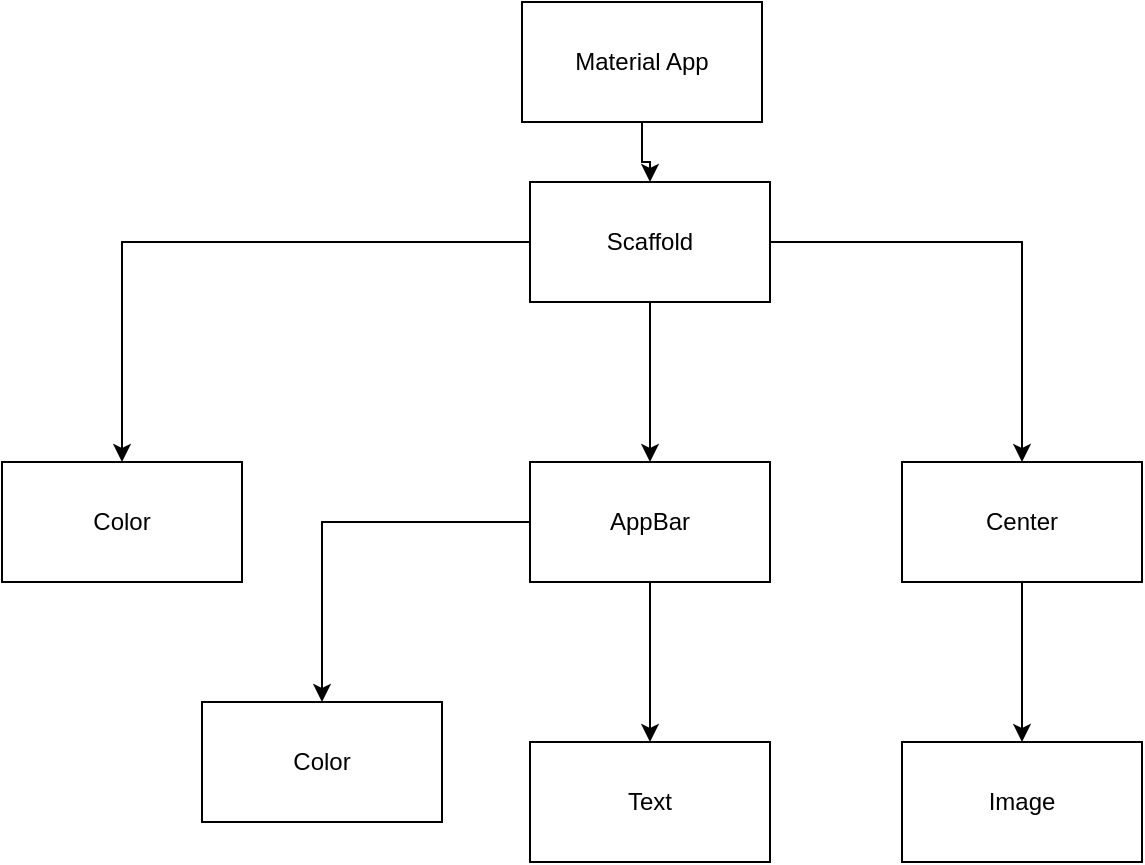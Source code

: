 <mxfile version="16.1.0" type="github">
  <diagram id="LALl4ICxWkcnhLGOT95z" name="Page-1">
    <mxGraphModel dx="1422" dy="794" grid="1" gridSize="10" guides="1" tooltips="1" connect="1" arrows="1" fold="1" page="1" pageScale="1" pageWidth="827" pageHeight="1169" math="0" shadow="0">
      <root>
        <mxCell id="0" />
        <mxCell id="1" parent="0" />
        <mxCell id="cfl_LdG2-ow4Um4XebHh-4" value="" style="edgeStyle=orthogonalEdgeStyle;rounded=0;orthogonalLoop=1;jettySize=auto;html=1;" edge="1" parent="1" source="cfl_LdG2-ow4Um4XebHh-1" target="cfl_LdG2-ow4Um4XebHh-2">
          <mxGeometry relative="1" as="geometry" />
        </mxCell>
        <mxCell id="cfl_LdG2-ow4Um4XebHh-1" value="Material App" style="rounded=0;whiteSpace=wrap;html=1;" vertex="1" parent="1">
          <mxGeometry x="350" y="380" width="120" height="60" as="geometry" />
        </mxCell>
        <mxCell id="cfl_LdG2-ow4Um4XebHh-6" value="" style="edgeStyle=orthogonalEdgeStyle;rounded=0;orthogonalLoop=1;jettySize=auto;html=1;" edge="1" parent="1" source="cfl_LdG2-ow4Um4XebHh-2" target="cfl_LdG2-ow4Um4XebHh-5">
          <mxGeometry relative="1" as="geometry" />
        </mxCell>
        <mxCell id="cfl_LdG2-ow4Um4XebHh-8" value="" style="edgeStyle=orthogonalEdgeStyle;rounded=0;orthogonalLoop=1;jettySize=auto;html=1;" edge="1" parent="1" source="cfl_LdG2-ow4Um4XebHh-2" target="cfl_LdG2-ow4Um4XebHh-7">
          <mxGeometry relative="1" as="geometry" />
        </mxCell>
        <mxCell id="cfl_LdG2-ow4Um4XebHh-10" value="" style="edgeStyle=orthogonalEdgeStyle;rounded=0;orthogonalLoop=1;jettySize=auto;html=1;" edge="1" parent="1" source="cfl_LdG2-ow4Um4XebHh-2" target="cfl_LdG2-ow4Um4XebHh-9">
          <mxGeometry relative="1" as="geometry" />
        </mxCell>
        <mxCell id="cfl_LdG2-ow4Um4XebHh-2" value="Scaffold" style="rounded=0;whiteSpace=wrap;html=1;" vertex="1" parent="1">
          <mxGeometry x="354" y="470" width="120" height="60" as="geometry" />
        </mxCell>
        <mxCell id="cfl_LdG2-ow4Um4XebHh-19" value="" style="edgeStyle=orthogonalEdgeStyle;rounded=0;orthogonalLoop=1;jettySize=auto;html=1;" edge="1" parent="1" source="cfl_LdG2-ow4Um4XebHh-5" target="cfl_LdG2-ow4Um4XebHh-18">
          <mxGeometry relative="1" as="geometry" />
        </mxCell>
        <mxCell id="cfl_LdG2-ow4Um4XebHh-5" value="Center" style="rounded=0;whiteSpace=wrap;html=1;" vertex="1" parent="1">
          <mxGeometry x="540" y="610" width="120" height="60" as="geometry" />
        </mxCell>
        <mxCell id="cfl_LdG2-ow4Um4XebHh-13" value="" style="edgeStyle=orthogonalEdgeStyle;rounded=0;orthogonalLoop=1;jettySize=auto;html=1;" edge="1" parent="1" source="cfl_LdG2-ow4Um4XebHh-7" target="cfl_LdG2-ow4Um4XebHh-12">
          <mxGeometry relative="1" as="geometry" />
        </mxCell>
        <mxCell id="cfl_LdG2-ow4Um4XebHh-17" value="" style="edgeStyle=orthogonalEdgeStyle;rounded=0;orthogonalLoop=1;jettySize=auto;html=1;" edge="1" parent="1" source="cfl_LdG2-ow4Um4XebHh-7" target="cfl_LdG2-ow4Um4XebHh-16">
          <mxGeometry relative="1" as="geometry" />
        </mxCell>
        <mxCell id="cfl_LdG2-ow4Um4XebHh-7" value="AppBar" style="rounded=0;whiteSpace=wrap;html=1;" vertex="1" parent="1">
          <mxGeometry x="354" y="610" width="120" height="60" as="geometry" />
        </mxCell>
        <mxCell id="cfl_LdG2-ow4Um4XebHh-9" value="Color" style="rounded=0;whiteSpace=wrap;html=1;" vertex="1" parent="1">
          <mxGeometry x="90" y="610" width="120" height="60" as="geometry" />
        </mxCell>
        <mxCell id="cfl_LdG2-ow4Um4XebHh-12" value="Color" style="rounded=0;whiteSpace=wrap;html=1;" vertex="1" parent="1">
          <mxGeometry x="190" y="730" width="120" height="60" as="geometry" />
        </mxCell>
        <mxCell id="cfl_LdG2-ow4Um4XebHh-16" value="Text" style="rounded=0;whiteSpace=wrap;html=1;" vertex="1" parent="1">
          <mxGeometry x="354" y="750" width="120" height="60" as="geometry" />
        </mxCell>
        <mxCell id="cfl_LdG2-ow4Um4XebHh-18" value="Image" style="rounded=0;whiteSpace=wrap;html=1;" vertex="1" parent="1">
          <mxGeometry x="540" y="750" width="120" height="60" as="geometry" />
        </mxCell>
      </root>
    </mxGraphModel>
  </diagram>
</mxfile>
